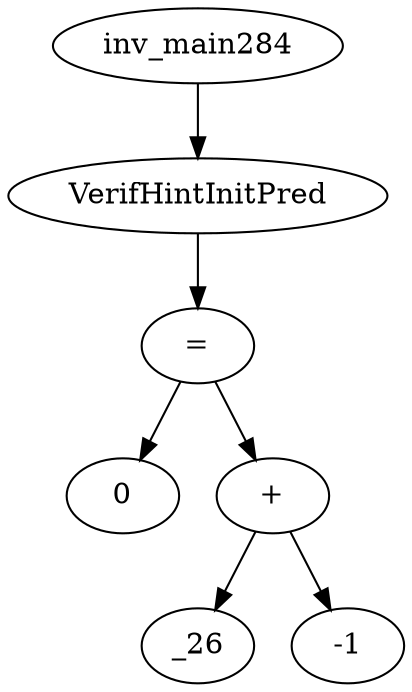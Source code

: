 digraph dag {
0 [label="inv_main284"];
1 [label="VerifHintInitPred"];
2 [label="="];
3 [label="0"];
4 [label="+"];
5 [label="_26"];
6 [label="-1"];
0->1
1->2
2->4
2 -> 3
4->6
4 -> 5
}
